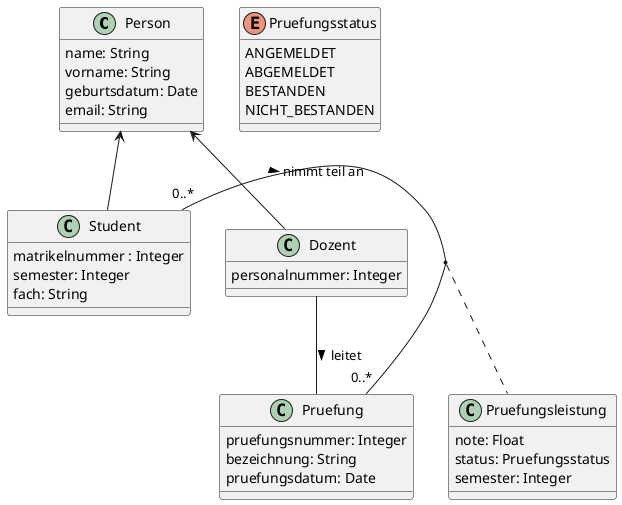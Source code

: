 @startuml

class Person {
  name: String
  vorname: String
  geburtsdatum: Date
  email: String
}

class Student{
  matrikelnummer : Integer
  semester: Integer
  fach: String

}

class Pruefung {
  pruefungsnummer: Integer
  bezeichnung: String
  pruefungsdatum: Date

}

class Dozent {
  personalnummer: Integer
}

Student -up-> Person
Dozent -up-> Person
Dozent -- Pruefung: > leitet
Student "0..*" - "0..*" Pruefung: > nimmt teil an
(Student, Pruefung) .. Pruefungsleistung

class Pruefungsleistung {
  note: Float
  status: Pruefungsstatus
  semester: Integer
}

enum Pruefungsstatus {
  ANGEMELDET
  ABGEMELDET
  BESTANDEN
  NICHT_BESTANDEN
}

@enduml
